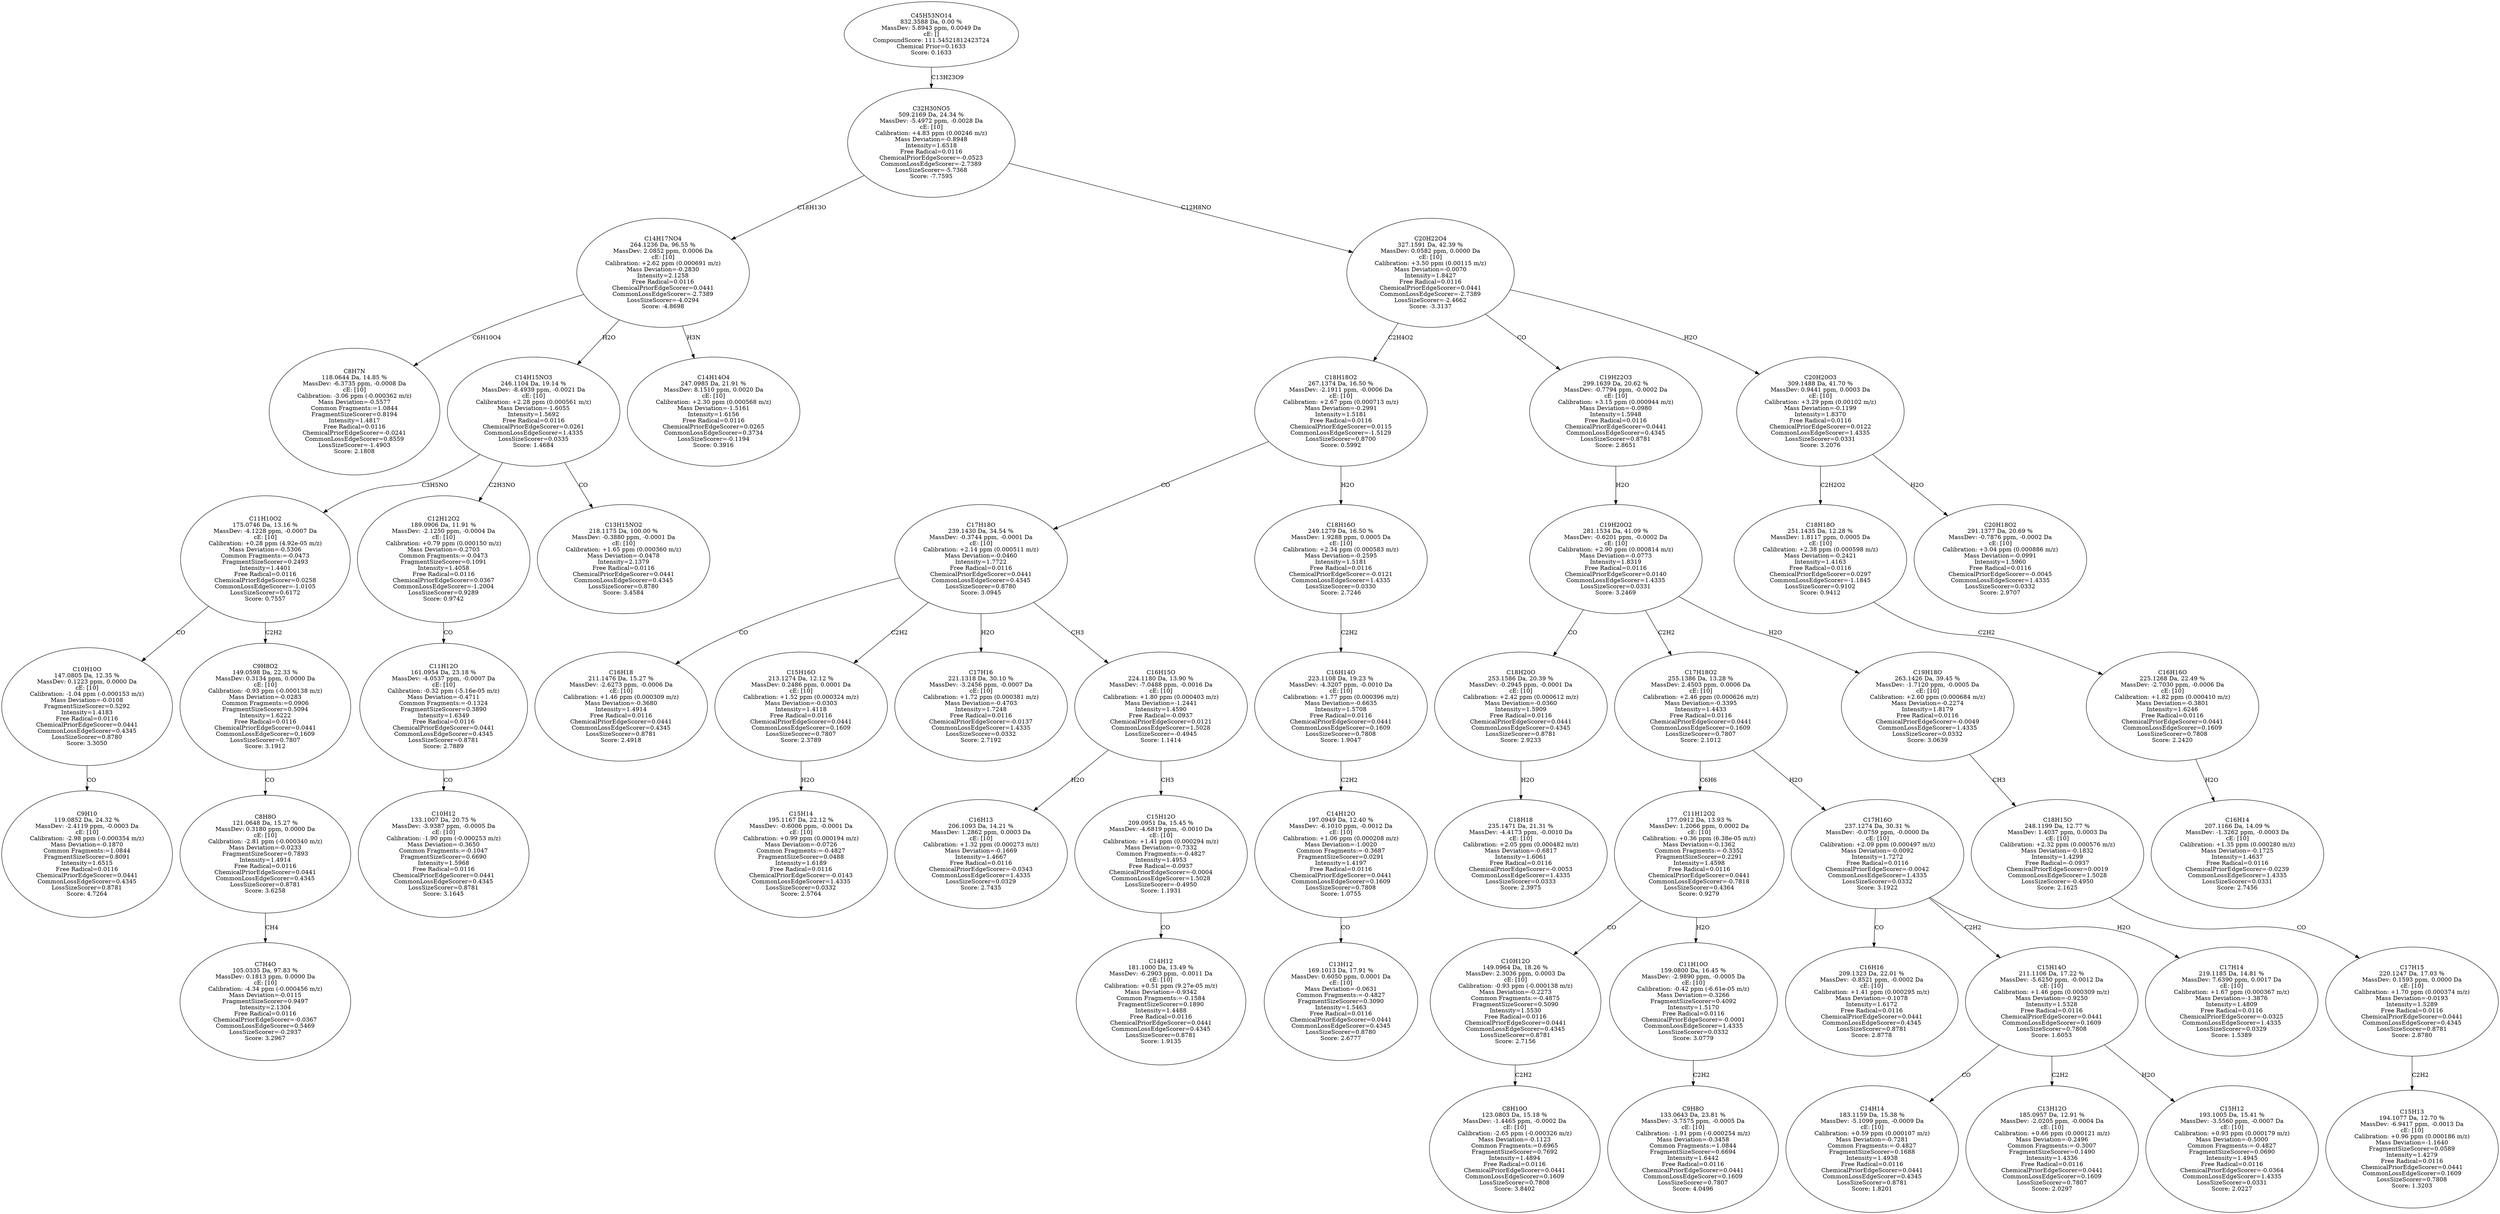 strict digraph {
v1 [label="C8H7N\n118.0644 Da, 14.85 %\nMassDev: -6.3735 ppm, -0.0008 Da\ncE: [10]\nCalibration: -3.06 ppm (-0.000362 m/z)\nMass Deviation=-0.5577\nCommon Fragments:=1.0844\nFragmentSizeScorer=0.8194\nIntensity=1.4817\nFree Radical=0.0116\nChemicalPriorEdgeScorer=-0.0241\nCommonLossEdgeScorer=0.8559\nLossSizeScorer=-1.4903\nScore: 2.1808"];
v2 [label="C9H10\n119.0852 Da, 24.32 %\nMassDev: -2.4119 ppm, -0.0003 Da\ncE: [10]\nCalibration: -2.98 ppm (-0.000354 m/z)\nMass Deviation=-0.1870\nCommon Fragments:=1.0844\nFragmentSizeScorer=0.8091\nIntensity=1.6515\nFree Radical=0.0116\nChemicalPriorEdgeScorer=0.0441\nCommonLossEdgeScorer=0.4345\nLossSizeScorer=0.8781\nScore: 4.7264"];
v3 [label="C10H10O\n147.0805 Da, 12.35 %\nMassDev: 0.1223 ppm, 0.0000 Da\ncE: [10]\nCalibration: -1.04 ppm (-0.000153 m/z)\nMass Deviation=-0.0108\nFragmentSizeScorer=0.5292\nIntensity=1.4183\nFree Radical=0.0116\nChemicalPriorEdgeScorer=0.0441\nCommonLossEdgeScorer=0.4345\nLossSizeScorer=0.8780\nScore: 3.3050"];
v4 [label="C7H4O\n105.0335 Da, 97.83 %\nMassDev: 0.1813 ppm, 0.0000 Da\ncE: [10]\nCalibration: -4.34 ppm (-0.000456 m/z)\nMass Deviation=-0.0115\nFragmentSizeScorer=0.9497\nIntensity=2.1304\nFree Radical=0.0116\nChemicalPriorEdgeScorer=-0.0367\nCommonLossEdgeScorer=0.5469\nLossSizeScorer=-0.2937\nScore: 3.2967"];
v5 [label="C8H8O\n121.0648 Da, 15.27 %\nMassDev: 0.3180 ppm, 0.0000 Da\ncE: [10]\nCalibration: -2.81 ppm (-0.000340 m/z)\nMass Deviation=-0.0233\nFragmentSizeScorer=0.7893\nIntensity=1.4914\nFree Radical=0.0116\nChemicalPriorEdgeScorer=0.0441\nCommonLossEdgeScorer=0.4345\nLossSizeScorer=0.8781\nScore: 3.6258"];
v6 [label="C9H8O2\n149.0598 Da, 22.33 %\nMassDev: 0.3134 ppm, 0.0000 Da\ncE: [10]\nCalibration: -0.93 ppm (-0.000138 m/z)\nMass Deviation=-0.0283\nCommon Fragments:=0.0906\nFragmentSizeScorer=0.5094\nIntensity=1.6222\nFree Radical=0.0116\nChemicalPriorEdgeScorer=0.0441\nCommonLossEdgeScorer=0.1609\nLossSizeScorer=0.7807\nScore: 3.1912"];
v7 [label="C11H10O2\n175.0746 Da, 13.16 %\nMassDev: -4.1228 ppm, -0.0007 Da\ncE: [10]\nCalibration: +0.28 ppm (4.92e-05 m/z)\nMass Deviation=-0.5306\nCommon Fragments:=-0.0473\nFragmentSizeScorer=0.2493\nIntensity=1.4401\nFree Radical=0.0116\nChemicalPriorEdgeScorer=0.0258\nCommonLossEdgeScorer=-1.0105\nLossSizeScorer=0.6172\nScore: 0.7557"];
v8 [label="C10H12\n133.1007 Da, 20.75 %\nMassDev: -3.9387 ppm, -0.0005 Da\ncE: [10]\nCalibration: -1.90 ppm (-0.000253 m/z)\nMass Deviation=-0.3650\nCommon Fragments:=-0.1047\nFragmentSizeScorer=0.6690\nIntensity=1.5968\nFree Radical=0.0116\nChemicalPriorEdgeScorer=0.0441\nCommonLossEdgeScorer=0.4345\nLossSizeScorer=0.8781\nScore: 3.1645"];
v9 [label="C11H12O\n161.0954 Da, 23.18 %\nMassDev: -4.0537 ppm, -0.0007 Da\ncE: [10]\nCalibration: -0.32 ppm (-5.16e-05 m/z)\nMass Deviation=-0.4711\nCommon Fragments:=-0.1324\nFragmentSizeScorer=0.3890\nIntensity=1.6349\nFree Radical=0.0116\nChemicalPriorEdgeScorer=0.0441\nCommonLossEdgeScorer=0.4345\nLossSizeScorer=0.8781\nScore: 2.7889"];
v10 [label="C12H12O2\n189.0906 Da, 11.91 %\nMassDev: -2.1250 ppm, -0.0004 Da\ncE: [10]\nCalibration: +0.79 ppm (0.000150 m/z)\nMass Deviation=-0.2703\nCommon Fragments:=-0.0473\nFragmentSizeScorer=0.1091\nIntensity=1.4058\nFree Radical=0.0116\nChemicalPriorEdgeScorer=0.0367\nCommonLossEdgeScorer=-1.2004\nLossSizeScorer=0.9289\nScore: 0.9742"];
v11 [label="C13H15NO2\n218.1175 Da, 100.00 %\nMassDev: -0.3880 ppm, -0.0001 Da\ncE: [10]\nCalibration: +1.65 ppm (0.000360 m/z)\nMass Deviation=-0.0478\nIntensity=2.1379\nFree Radical=0.0116\nChemicalPriorEdgeScorer=0.0441\nCommonLossEdgeScorer=0.4345\nLossSizeScorer=0.8780\nScore: 3.4584"];
v12 [label="C14H15NO3\n246.1104 Da, 19.14 %\nMassDev: -8.4939 ppm, -0.0021 Da\ncE: [10]\nCalibration: +2.28 ppm (0.000561 m/z)\nMass Deviation=-1.6055\nIntensity=1.5692\nFree Radical=0.0116\nChemicalPriorEdgeScorer=0.0261\nCommonLossEdgeScorer=1.4335\nLossSizeScorer=0.0335\nScore: 1.4684"];
v13 [label="C14H14O4\n247.0985 Da, 21.91 %\nMassDev: 8.1510 ppm, 0.0020 Da\ncE: [10]\nCalibration: +2.30 ppm (0.000568 m/z)\nMass Deviation=-1.5161\nIntensity=1.6156\nFree Radical=0.0116\nChemicalPriorEdgeScorer=0.0265\nCommonLossEdgeScorer=0.3734\nLossSizeScorer=-0.1194\nScore: 0.3916"];
v14 [label="C14H17NO4\n264.1236 Da, 96.55 %\nMassDev: 2.0852 ppm, 0.0006 Da\ncE: [10]\nCalibration: +2.62 ppm (0.000691 m/z)\nMass Deviation=-0.2830\nIntensity=2.1258\nFree Radical=0.0116\nChemicalPriorEdgeScorer=0.0441\nCommonLossEdgeScorer=-2.7389\nLossSizeScorer=-4.0294\nScore: -4.8698"];
v15 [label="C16H18\n211.1476 Da, 15.27 %\nMassDev: -2.6273 ppm, -0.0006 Da\ncE: [10]\nCalibration: +1.46 ppm (0.000309 m/z)\nMass Deviation=-0.3680\nIntensity=1.4914\nFree Radical=0.0116\nChemicalPriorEdgeScorer=0.0441\nCommonLossEdgeScorer=0.4345\nLossSizeScorer=0.8781\nScore: 2.4918"];
v16 [label="C15H14\n195.1167 Da, 22.12 %\nMassDev: -0.6006 ppm, -0.0001 Da\ncE: [10]\nCalibration: +0.99 ppm (0.000194 m/z)\nMass Deviation=-0.0726\nCommon Fragments:=-0.4827\nFragmentSizeScorer=0.0488\nIntensity=1.6189\nFree Radical=0.0116\nChemicalPriorEdgeScorer=-0.0143\nCommonLossEdgeScorer=1.4335\nLossSizeScorer=0.0332\nScore: 2.5764"];
v17 [label="C15H16O\n213.1274 Da, 12.12 %\nMassDev: 0.2486 ppm, 0.0001 Da\ncE: [10]\nCalibration: +1.52 ppm (0.000324 m/z)\nMass Deviation=-0.0303\nIntensity=1.4118\nFree Radical=0.0116\nChemicalPriorEdgeScorer=0.0441\nCommonLossEdgeScorer=0.1609\nLossSizeScorer=0.7807\nScore: 2.3789"];
v18 [label="C17H16\n221.1318 Da, 30.10 %\nMassDev: -3.2456 ppm, -0.0007 Da\ncE: [10]\nCalibration: +1.72 ppm (0.000381 m/z)\nMass Deviation=-0.4703\nIntensity=1.7248\nFree Radical=0.0116\nChemicalPriorEdgeScorer=-0.0137\nCommonLossEdgeScorer=1.4335\nLossSizeScorer=0.0332\nScore: 2.7192"];
v19 [label="C16H13\n206.1093 Da, 14.21 %\nMassDev: 1.2862 ppm, 0.0003 Da\ncE: [10]\nCalibration: +1.32 ppm (0.000273 m/z)\nMass Deviation=-0.1669\nIntensity=1.4667\nFree Radical=0.0116\nChemicalPriorEdgeScorer=-0.0343\nCommonLossEdgeScorer=1.4335\nLossSizeScorer=0.0329\nScore: 2.7435"];
v20 [label="C14H12\n181.1000 Da, 13.49 %\nMassDev: -6.2903 ppm, -0.0011 Da\ncE: [10]\nCalibration: +0.51 ppm (9.27e-05 m/z)\nMass Deviation=-0.9342\nCommon Fragments:=-0.1584\nFragmentSizeScorer=0.1890\nIntensity=1.4488\nFree Radical=0.0116\nChemicalPriorEdgeScorer=0.0441\nCommonLossEdgeScorer=0.4345\nLossSizeScorer=0.8781\nScore: 1.9135"];
v21 [label="C15H12O\n209.0951 Da, 15.45 %\nMassDev: -4.6819 ppm, -0.0010 Da\ncE: [10]\nCalibration: +1.41 ppm (0.000294 m/z)\nMass Deviation=-0.7332\nCommon Fragments:=-0.4827\nIntensity=1.4953\nFree Radical=-0.0937\nChemicalPriorEdgeScorer=-0.0004\nCommonLossEdgeScorer=1.5028\nLossSizeScorer=-0.4950\nScore: 1.1931"];
v22 [label="C16H15O\n224.1180 Da, 13.90 %\nMassDev: -7.0488 ppm, -0.0016 Da\ncE: [10]\nCalibration: +1.80 ppm (0.000403 m/z)\nMass Deviation=-1.2441\nIntensity=1.4590\nFree Radical=-0.0937\nChemicalPriorEdgeScorer=0.0121\nCommonLossEdgeScorer=1.5028\nLossSizeScorer=-0.4945\nScore: 1.1414"];
v23 [label="C17H18O\n239.1430 Da, 34.54 %\nMassDev: -0.3744 ppm, -0.0001 Da\ncE: [10]\nCalibration: +2.14 ppm (0.000511 m/z)\nMass Deviation=-0.0460\nIntensity=1.7722\nFree Radical=0.0116\nChemicalPriorEdgeScorer=0.0441\nCommonLossEdgeScorer=0.4345\nLossSizeScorer=0.8780\nScore: 3.0945"];
v24 [label="C13H12\n169.1013 Da, 17.91 %\nMassDev: 0.6050 ppm, 0.0001 Da\ncE: [10]\nMass Deviation=-0.0631\nCommon Fragments:=-0.4827\nFragmentSizeScorer=0.3090\nIntensity=1.5463\nFree Radical=0.0116\nChemicalPriorEdgeScorer=0.0441\nCommonLossEdgeScorer=0.4345\nLossSizeScorer=0.8780\nScore: 2.6777"];
v25 [label="C14H12O\n197.0949 Da, 12.40 %\nMassDev: -6.1010 ppm, -0.0012 Da\ncE: [10]\nCalibration: +1.06 ppm (0.000208 m/z)\nMass Deviation=-1.0020\nCommon Fragments:=-0.3687\nFragmentSizeScorer=0.0291\nIntensity=1.4197\nFree Radical=0.0116\nChemicalPriorEdgeScorer=0.0441\nCommonLossEdgeScorer=0.1609\nLossSizeScorer=0.7808\nScore: 1.0755"];
v26 [label="C16H14O\n223.1108 Da, 19.23 %\nMassDev: -4.3207 ppm, -0.0010 Da\ncE: [10]\nCalibration: +1.77 ppm (0.000396 m/z)\nMass Deviation=-0.6635\nIntensity=1.5708\nFree Radical=0.0116\nChemicalPriorEdgeScorer=0.0441\nCommonLossEdgeScorer=0.1609\nLossSizeScorer=0.7808\nScore: 1.9047"];
v27 [label="C18H16O\n249.1279 Da, 16.50 %\nMassDev: 1.9288 ppm, 0.0005 Da\ncE: [10]\nCalibration: +2.34 ppm (0.000583 m/z)\nMass Deviation=-0.2595\nIntensity=1.5181\nFree Radical=0.0116\nChemicalPriorEdgeScorer=-0.0121\nCommonLossEdgeScorer=1.4335\nLossSizeScorer=0.0330\nScore: 2.7246"];
v28 [label="C18H18O2\n267.1374 Da, 16.50 %\nMassDev: -2.1911 ppm, -0.0006 Da\ncE: [10]\nCalibration: +2.67 ppm (0.000713 m/z)\nMass Deviation=-0.2991\nIntensity=1.5181\nFree Radical=0.0116\nChemicalPriorEdgeScorer=0.0115\nCommonLossEdgeScorer=-1.5129\nLossSizeScorer=0.8700\nScore: 0.5992"];
v29 [label="C18H18\n235.1471 Da, 21.31 %\nMassDev: -4.4173 ppm, -0.0010 Da\ncE: [10]\nCalibration: +2.05 ppm (0.000482 m/z)\nMass Deviation=-0.6817\nIntensity=1.6061\nFree Radical=0.0116\nChemicalPriorEdgeScorer=-0.0053\nCommonLossEdgeScorer=1.4335\nLossSizeScorer=0.0333\nScore: 2.3975"];
v30 [label="C18H20O\n253.1586 Da, 20.39 %\nMassDev: -0.2945 ppm, -0.0001 Da\ncE: [10]\nCalibration: +2.42 ppm (0.000612 m/z)\nMass Deviation=-0.0360\nIntensity=1.5909\nFree Radical=0.0116\nChemicalPriorEdgeScorer=0.0441\nCommonLossEdgeScorer=0.4345\nLossSizeScorer=0.8781\nScore: 2.9233"];
v31 [label="C8H10O\n123.0803 Da, 15.18 %\nMassDev: -1.4465 ppm, -0.0002 Da\ncE: [10]\nCalibration: -2.65 ppm (-0.000326 m/z)\nMass Deviation=-0.1123\nCommon Fragments:=0.6965\nFragmentSizeScorer=0.7692\nIntensity=1.4894\nFree Radical=0.0116\nChemicalPriorEdgeScorer=0.0441\nCommonLossEdgeScorer=0.1609\nLossSizeScorer=0.7808\nScore: 3.8402"];
v32 [label="C10H12O\n149.0964 Da, 18.26 %\nMassDev: 2.3036 ppm, 0.0003 Da\ncE: [10]\nCalibration: -0.93 ppm (-0.000138 m/z)\nMass Deviation=-0.2273\nCommon Fragments:=-0.4875\nFragmentSizeScorer=0.5090\nIntensity=1.5530\nFree Radical=0.0116\nChemicalPriorEdgeScorer=0.0441\nCommonLossEdgeScorer=0.4345\nLossSizeScorer=0.8781\nScore: 2.7156"];
v33 [label="C9H8O\n133.0643 Da, 23.81 %\nMassDev: -3.7575 ppm, -0.0005 Da\ncE: [10]\nCalibration: -1.91 ppm (-0.000254 m/z)\nMass Deviation=-0.3458\nCommon Fragments:=1.0844\nFragmentSizeScorer=0.6694\nIntensity=1.6442\nFree Radical=0.0116\nChemicalPriorEdgeScorer=0.0441\nCommonLossEdgeScorer=0.1609\nLossSizeScorer=0.7807\nScore: 4.0496"];
v34 [label="C11H10O\n159.0800 Da, 16.45 %\nMassDev: -2.9890 ppm, -0.0005 Da\ncE: [10]\nCalibration: -0.42 ppm (-6.61e-05 m/z)\nMass Deviation=-0.3266\nFragmentSizeScorer=0.4092\nIntensity=1.5170\nFree Radical=0.0116\nChemicalPriorEdgeScorer=-0.0001\nCommonLossEdgeScorer=1.4335\nLossSizeScorer=0.0332\nScore: 3.0779"];
v35 [label="C11H12O2\n177.0912 Da, 13.93 %\nMassDev: 1.2066 ppm, 0.0002 Da\ncE: [10]\nCalibration: +0.36 ppm (6.38e-05 m/z)\nMass Deviation=-0.1362\nCommon Fragments:=-0.3352\nFragmentSizeScorer=0.2291\nIntensity=1.4598\nFree Radical=0.0116\nChemicalPriorEdgeScorer=0.0441\nCommonLossEdgeScorer=-0.7818\nLossSizeScorer=0.4364\nScore: 0.9279"];
v36 [label="C16H16\n209.1323 Da, 22.01 %\nMassDev: -0.8521 ppm, -0.0002 Da\ncE: [10]\nCalibration: +1.41 ppm (0.000295 m/z)\nMass Deviation=-0.1078\nIntensity=1.6172\nFree Radical=0.0116\nChemicalPriorEdgeScorer=0.0441\nCommonLossEdgeScorer=0.4345\nLossSizeScorer=0.8781\nScore: 2.8778"];
v37 [label="C14H14\n183.1159 Da, 15.38 %\nMassDev: -5.1099 ppm, -0.0009 Da\ncE: [10]\nCalibration: +0.59 ppm (0.000107 m/z)\nMass Deviation=-0.7281\nCommon Fragments:=-0.4827\nFragmentSizeScorer=0.1688\nIntensity=1.4938\nFree Radical=0.0116\nChemicalPriorEdgeScorer=0.0441\nCommonLossEdgeScorer=0.4345\nLossSizeScorer=0.8781\nScore: 1.8201"];
v38 [label="C13H12O\n185.0957 Da, 12.91 %\nMassDev: -2.0205 ppm, -0.0004 Da\ncE: [10]\nCalibration: +0.66 ppm (0.000121 m/z)\nMass Deviation=-0.2496\nCommon Fragments:=-0.3007\nFragmentSizeScorer=0.1490\nIntensity=1.4336\nFree Radical=0.0116\nChemicalPriorEdgeScorer=0.0441\nCommonLossEdgeScorer=0.1609\nLossSizeScorer=0.7807\nScore: 2.0297"];
v39 [label="C15H12\n193.1005 Da, 15.41 %\nMassDev: -3.5560 ppm, -0.0007 Da\ncE: [10]\nCalibration: +0.93 ppm (0.000179 m/z)\nMass Deviation=-0.5000\nCommon Fragments:=-0.4827\nFragmentSizeScorer=0.0690\nIntensity=1.4945\nFree Radical=0.0116\nChemicalPriorEdgeScorer=-0.0364\nCommonLossEdgeScorer=1.4335\nLossSizeScorer=0.0331\nScore: 2.0227"];
v40 [label="C15H14O\n211.1106 Da, 17.22 %\nMassDev: -5.6250 ppm, -0.0012 Da\ncE: [10]\nCalibration: +1.46 ppm (0.000309 m/z)\nMass Deviation=-0.9250\nIntensity=1.5328\nFree Radical=0.0116\nChemicalPriorEdgeScorer=0.0441\nCommonLossEdgeScorer=0.1609\nLossSizeScorer=0.7808\nScore: 1.6053"];
v41 [label="C17H14\n219.1185 Da, 14.81 %\nMassDev: 7.6390 ppm, 0.0017 Da\ncE: [10]\nCalibration: +1.67 ppm (0.000367 m/z)\nMass Deviation=-1.3876\nIntensity=1.4809\nFree Radical=0.0116\nChemicalPriorEdgeScorer=-0.0325\nCommonLossEdgeScorer=1.4335\nLossSizeScorer=0.0329\nScore: 1.5389"];
v42 [label="C17H16O\n237.1274 Da, 30.31 %\nMassDev: -0.0759 ppm, -0.0000 Da\ncE: [10]\nCalibration: +2.09 ppm (0.000497 m/z)\nMass Deviation=-0.0092\nIntensity=1.7272\nFree Radical=0.0116\nChemicalPriorEdgeScorer=-0.0042\nCommonLossEdgeScorer=1.4335\nLossSizeScorer=0.0332\nScore: 3.1922"];
v43 [label="C17H18O2\n255.1386 Da, 13.28 %\nMassDev: 2.4503 ppm, 0.0006 Da\ncE: [10]\nCalibration: +2.46 ppm (0.000626 m/z)\nMass Deviation=-0.3395\nIntensity=1.4433\nFree Radical=0.0116\nChemicalPriorEdgeScorer=0.0441\nCommonLossEdgeScorer=0.1609\nLossSizeScorer=0.7807\nScore: 2.1012"];
v44 [label="C15H13\n194.1077 Da, 12.70 %\nMassDev: -6.9417 ppm, -0.0013 Da\ncE: [10]\nCalibration: +0.96 ppm (0.000186 m/z)\nMass Deviation=-1.1640\nFragmentSizeScorer=0.0589\nIntensity=1.4279\nFree Radical=0.0116\nChemicalPriorEdgeScorer=0.0441\nCommonLossEdgeScorer=0.1609\nLossSizeScorer=0.7808\nScore: 1.3203"];
v45 [label="C17H15\n220.1247 Da, 17.03 %\nMassDev: 0.1593 ppm, 0.0000 Da\ncE: [10]\nCalibration: +1.70 ppm (0.000374 m/z)\nMass Deviation=-0.0193\nIntensity=1.5289\nFree Radical=0.0116\nChemicalPriorEdgeScorer=0.0441\nCommonLossEdgeScorer=0.4345\nLossSizeScorer=0.8781\nScore: 2.8780"];
v46 [label="C18H15O\n248.1199 Da, 12.77 %\nMassDev: 1.4037 ppm, 0.0003 Da\ncE: [10]\nCalibration: +2.32 ppm (0.000576 m/z)\nMass Deviation=-0.1832\nIntensity=1.4299\nFree Radical=-0.0937\nChemicalPriorEdgeScorer=0.0019\nCommonLossEdgeScorer=1.5028\nLossSizeScorer=-0.4950\nScore: 2.1625"];
v47 [label="C19H18O\n263.1426 Da, 39.45 %\nMassDev: -1.7120 ppm, -0.0005 Da\ncE: [10]\nCalibration: +2.60 ppm (0.000684 m/z)\nMass Deviation=-0.2274\nIntensity=1.8179\nFree Radical=0.0116\nChemicalPriorEdgeScorer=-0.0049\nCommonLossEdgeScorer=1.4335\nLossSizeScorer=0.0332\nScore: 3.0639"];
v48 [label="C19H20O2\n281.1534 Da, 41.09 %\nMassDev: -0.6201 ppm, -0.0002 Da\ncE: [10]\nCalibration: +2.90 ppm (0.000814 m/z)\nMass Deviation=-0.0773\nIntensity=1.8319\nFree Radical=0.0116\nChemicalPriorEdgeScorer=0.0140\nCommonLossEdgeScorer=1.4335\nLossSizeScorer=0.0331\nScore: 3.2469"];
v49 [label="C19H22O3\n299.1639 Da, 20.62 %\nMassDev: -0.7794 ppm, -0.0002 Da\ncE: [10]\nCalibration: +3.15 ppm (0.000944 m/z)\nMass Deviation=-0.0980\nIntensity=1.5948\nFree Radical=0.0116\nChemicalPriorEdgeScorer=0.0441\nCommonLossEdgeScorer=0.4345\nLossSizeScorer=0.8781\nScore: 2.8651"];
v50 [label="C16H14\n207.1166 Da, 14.09 %\nMassDev: -1.3262 ppm, -0.0003 Da\ncE: [10]\nCalibration: +1.35 ppm (0.000280 m/z)\nMass Deviation=-0.1725\nIntensity=1.4637\nFree Radical=0.0116\nChemicalPriorEdgeScorer=-0.0239\nCommonLossEdgeScorer=1.4335\nLossSizeScorer=0.0331\nScore: 2.7456"];
v51 [label="C16H16O\n225.1268 Da, 22.49 %\nMassDev: -2.7030 ppm, -0.0006 Da\ncE: [10]\nCalibration: +1.82 ppm (0.000410 m/z)\nMass Deviation=-0.3801\nIntensity=1.6246\nFree Radical=0.0116\nChemicalPriorEdgeScorer=0.0441\nCommonLossEdgeScorer=0.1609\nLossSizeScorer=0.7808\nScore: 2.2420"];
v52 [label="C18H18O\n251.1435 Da, 12.28 %\nMassDev: 1.8117 ppm, 0.0005 Da\ncE: [10]\nCalibration: +2.38 ppm (0.000598 m/z)\nMass Deviation=-0.2421\nIntensity=1.4163\nFree Radical=0.0116\nChemicalPriorEdgeScorer=0.0297\nCommonLossEdgeScorer=-1.1845\nLossSizeScorer=0.9102\nScore: 0.9412"];
v53 [label="C20H18O2\n291.1377 Da, 20.69 %\nMassDev: -0.7876 ppm, -0.0002 Da\ncE: [10]\nCalibration: +3.04 ppm (0.000886 m/z)\nMass Deviation=-0.0991\nIntensity=1.5960\nFree Radical=0.0116\nChemicalPriorEdgeScorer=-0.0045\nCommonLossEdgeScorer=1.4335\nLossSizeScorer=0.0332\nScore: 2.9707"];
v54 [label="C20H20O3\n309.1488 Da, 41.70 %\nMassDev: 0.9441 ppm, 0.0003 Da\ncE: [10]\nCalibration: +3.29 ppm (0.00102 m/z)\nMass Deviation=-0.1199\nIntensity=1.8370\nFree Radical=0.0116\nChemicalPriorEdgeScorer=0.0122\nCommonLossEdgeScorer=1.4335\nLossSizeScorer=0.0331\nScore: 3.2076"];
v55 [label="C20H22O4\n327.1591 Da, 42.39 %\nMassDev: 0.0582 ppm, 0.0000 Da\ncE: [10]\nCalibration: +3.50 ppm (0.00115 m/z)\nMass Deviation=-0.0070\nIntensity=1.8427\nFree Radical=0.0116\nChemicalPriorEdgeScorer=0.0441\nCommonLossEdgeScorer=-2.7389\nLossSizeScorer=-2.4662\nScore: -3.3137"];
v56 [label="C32H30NO5\n509.2169 Da, 24.34 %\nMassDev: -5.4972 ppm, -0.0028 Da\ncE: [10]\nCalibration: +4.83 ppm (0.00246 m/z)\nMass Deviation=-0.8948\nIntensity=1.6518\nFree Radical=0.0116\nChemicalPriorEdgeScorer=-0.0523\nCommonLossEdgeScorer=-2.7389\nLossSizeScorer=-5.7368\nScore: -7.7595"];
v57 [label="C45H53NO14\n832.3588 Da, 0.00 %\nMassDev: 5.8943 ppm, 0.0049 Da\ncE: []\nCompoundScore: 111.54521812423724\nChemical Prior=0.1633\nScore: 0.1633"];
v14 -> v1 [label="C6H10O4"];
v3 -> v2 [label="CO"];
v7 -> v3 [label="CO"];
v5 -> v4 [label="CH4"];
v6 -> v5 [label="CO"];
v7 -> v6 [label="C2H2"];
v12 -> v7 [label="C3H5NO"];
v9 -> v8 [label="CO"];
v10 -> v9 [label="CO"];
v12 -> v10 [label="C2H3NO"];
v12 -> v11 [label="CO"];
v14 -> v12 [label="H2O"];
v14 -> v13 [label="H3N"];
v56 -> v14 [label="C18H13O"];
v23 -> v15 [label="CO"];
v17 -> v16 [label="H2O"];
v23 -> v17 [label="C2H2"];
v23 -> v18 [label="H2O"];
v22 -> v19 [label="H2O"];
v21 -> v20 [label="CO"];
v22 -> v21 [label="CH3"];
v23 -> v22 [label="CH3"];
v28 -> v23 [label="CO"];
v25 -> v24 [label="CO"];
v26 -> v25 [label="C2H2"];
v27 -> v26 [label="C2H2"];
v28 -> v27 [label="H2O"];
v55 -> v28 [label="C2H4O2"];
v30 -> v29 [label="H2O"];
v48 -> v30 [label="CO"];
v32 -> v31 [label="C2H2"];
v35 -> v32 [label="CO"];
v34 -> v33 [label="C2H2"];
v35 -> v34 [label="H2O"];
v43 -> v35 [label="C6H6"];
v42 -> v36 [label="CO"];
v40 -> v37 [label="CO"];
v40 -> v38 [label="C2H2"];
v40 -> v39 [label="H2O"];
v42 -> v40 [label="C2H2"];
v42 -> v41 [label="H2O"];
v43 -> v42 [label="H2O"];
v48 -> v43 [label="C2H2"];
v45 -> v44 [label="C2H2"];
v46 -> v45 [label="CO"];
v47 -> v46 [label="CH3"];
v48 -> v47 [label="H2O"];
v49 -> v48 [label="H2O"];
v55 -> v49 [label="CO"];
v51 -> v50 [label="H2O"];
v52 -> v51 [label="C2H2"];
v54 -> v52 [label="C2H2O2"];
v54 -> v53 [label="H2O"];
v55 -> v54 [label="H2O"];
v56 -> v55 [label="C12H8NO"];
v57 -> v56 [label="C13H23O9"];
}